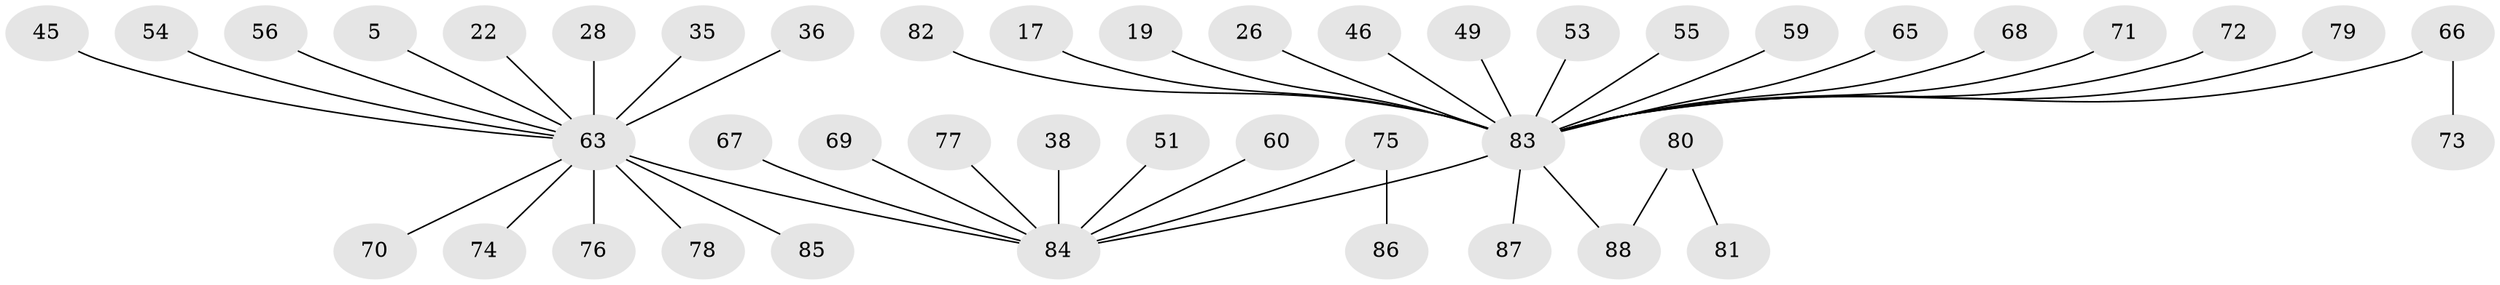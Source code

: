 // original degree distribution, {11: 0.011363636363636364, 6: 0.011363636363636364, 12: 0.011363636363636364, 14: 0.011363636363636364, 1: 0.5909090909090909, 3: 0.10227272727272728, 2: 0.20454545454545456, 5: 0.011363636363636364, 4: 0.03409090909090909, 7: 0.011363636363636364}
// Generated by graph-tools (version 1.1) at 2025/47/03/09/25 04:47:54]
// undirected, 44 vertices, 43 edges
graph export_dot {
graph [start="1"]
  node [color=gray90,style=filled];
  5;
  17;
  19;
  22;
  26;
  28 [super="+7"];
  35;
  36;
  38;
  45;
  46;
  49 [super="+23+33+44+47"];
  51 [super="+43"];
  53;
  54;
  55;
  56;
  59;
  60;
  63 [super="+24+4"];
  65;
  66 [super="+27+30+39"];
  67 [super="+37+61"];
  68;
  69 [super="+31"];
  70;
  71;
  72;
  73;
  74;
  75 [super="+34"];
  76 [super="+50"];
  77;
  78;
  79 [super="+48"];
  80;
  81;
  82;
  83 [super="+18+3+10+58"];
  84 [super="+42+6"];
  85;
  86;
  87 [super="+62"];
  88 [super="+64"];
  5 -- 63;
  17 -- 83;
  19 -- 83;
  22 -- 63;
  26 -- 83;
  28 -- 63;
  35 -- 63;
  36 -- 63;
  38 -- 84;
  45 -- 63;
  46 -- 83;
  49 -- 83;
  51 -- 84;
  53 -- 83;
  54 -- 63;
  55 -- 83;
  56 -- 63;
  59 -- 83;
  60 -- 84;
  63 -- 74;
  63 -- 84 [weight=3];
  63 -- 70;
  63 -- 78;
  63 -- 85;
  63 -- 76;
  65 -- 83;
  66 -- 83;
  66 -- 73;
  67 -- 84;
  68 -- 83;
  69 -- 84;
  71 -- 83;
  72 -- 83;
  75 -- 84;
  75 -- 86;
  77 -- 84;
  79 -- 83;
  80 -- 81;
  80 -- 88;
  82 -- 83;
  83 -- 84 [weight=3];
  83 -- 88;
  83 -- 87;
}

